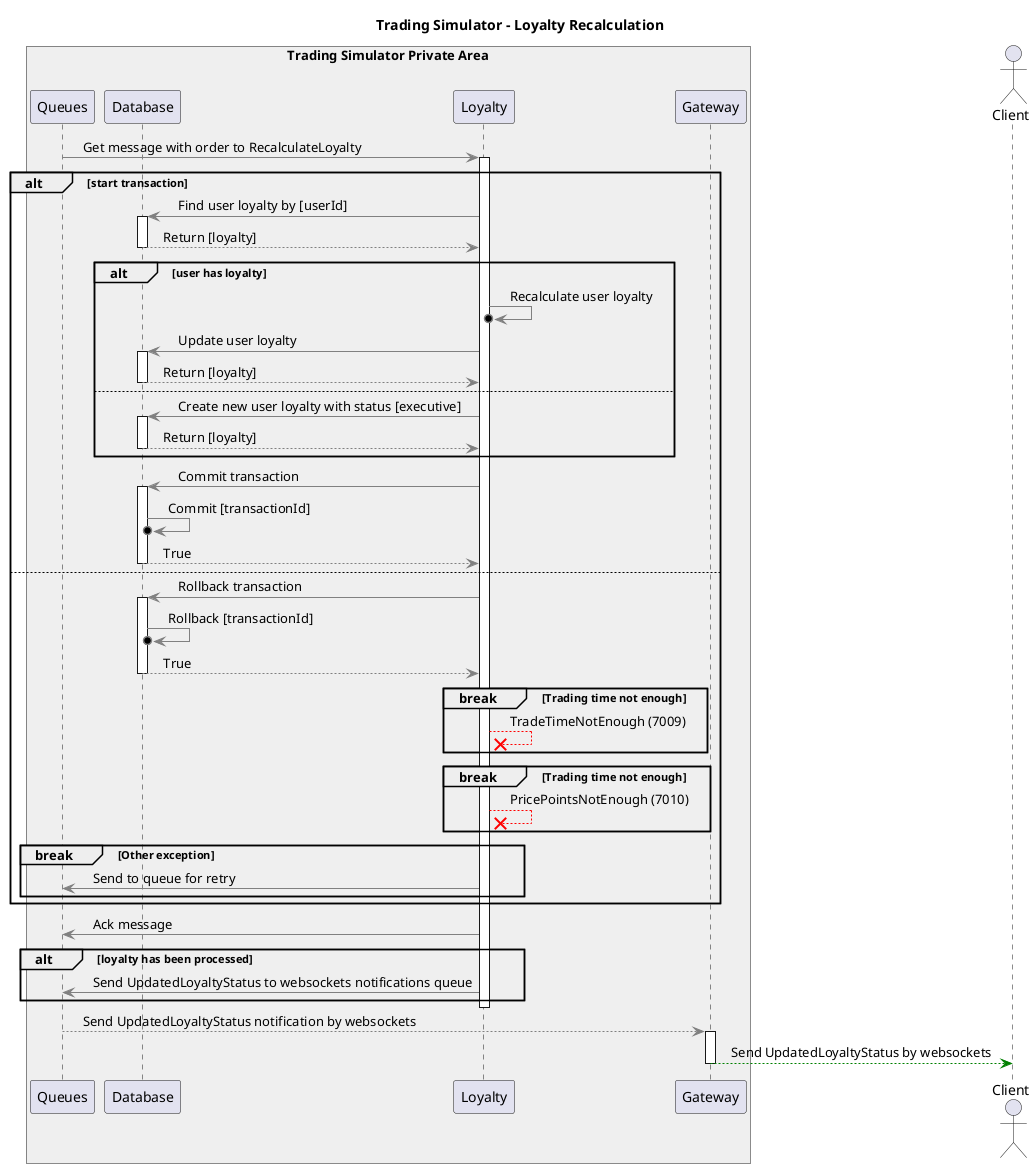 @startuml
    title Trading Simulator - Loyalty Recalculation
    box "Trading Simulator Private Area" #efefef
        participant Queues
        participant Database
        participant Loyalty
        participant Gateway
    end box
    actor Client

        Queues -[#gray]> Loyalty : <plain>    Get message with order to RecalculateLoyalty
        activate Loyalty
            alt start transaction
                Loyalty -[#gray]> Database : <plain>    Find user loyalty by [userId]
                activate Database
                    Database -[#gray]-> Loyalty : <plain>    Return [loyalty]
                deactivate Database
                alt user has loyalty
                    Loyalty -[#gray]>o Loyalty : <plain>    Recalculate user loyalty
                    Loyalty -[#gray]> Database : <plain>    Update user loyalty
                    activate Database
                        Database -[#gray]-> Loyalty : <plain>    Return [loyalty]
                    deactivate Database
                else
                    Loyalty -[#gray]> Database : <plain>    Create new user loyalty with status [executive]
                    activate Database
                        Database -[#gray]-> Loyalty : <plain>    Return [loyalty]
                    deactivate Database
                end
                Loyalty -[#gray]> Database : <plain>    Commit transaction
                activate Database
                    Database -[#gray]>o Database : <plain>    Commit [transactionId]
                    Database -[#gray]-> Loyalty : <plain>    True
                deactivate Database
            else
                Loyalty -[#gray]> Database : <plain>    Rollback transaction
                activate Database
                    Database -[#gray]>o Database : <plain>    Rollback [transactionId]
                    Database -[#gray]-> Loyalty : <plain>    True
                deactivate Database
                break Trading time not enough
                    Loyalty -[#red]-x Loyalty : <plain>    TradeTimeNotEnough (7009)
                end
                break Trading time not enough
                    Loyalty -[#red]-x Loyalty : <plain>    PricePointsNotEnough (7010)
                end
                break Other exception
                    Loyalty -[#gray]> Queues : <plain>    Send to queue for retry
                end
            end
            Loyalty -[#gray]> Queues : <plain>    Ack message
            alt loyalty has been processed
                Loyalty -[#gray]> Queues : <plain>    Send UpdatedLoyaltyStatus to websockets notifications queue
            end
        deactivate Loyalty
        Queues -[#gray]-> Gateway : <plain>    Send UpdatedLoyaltyStatus notification by websockets
        activate Gateway
            Gateway -[#green]-> Client : <plain>    Send UpdatedLoyaltyStatus by websockets
        deactivate Gateway
@enduml
